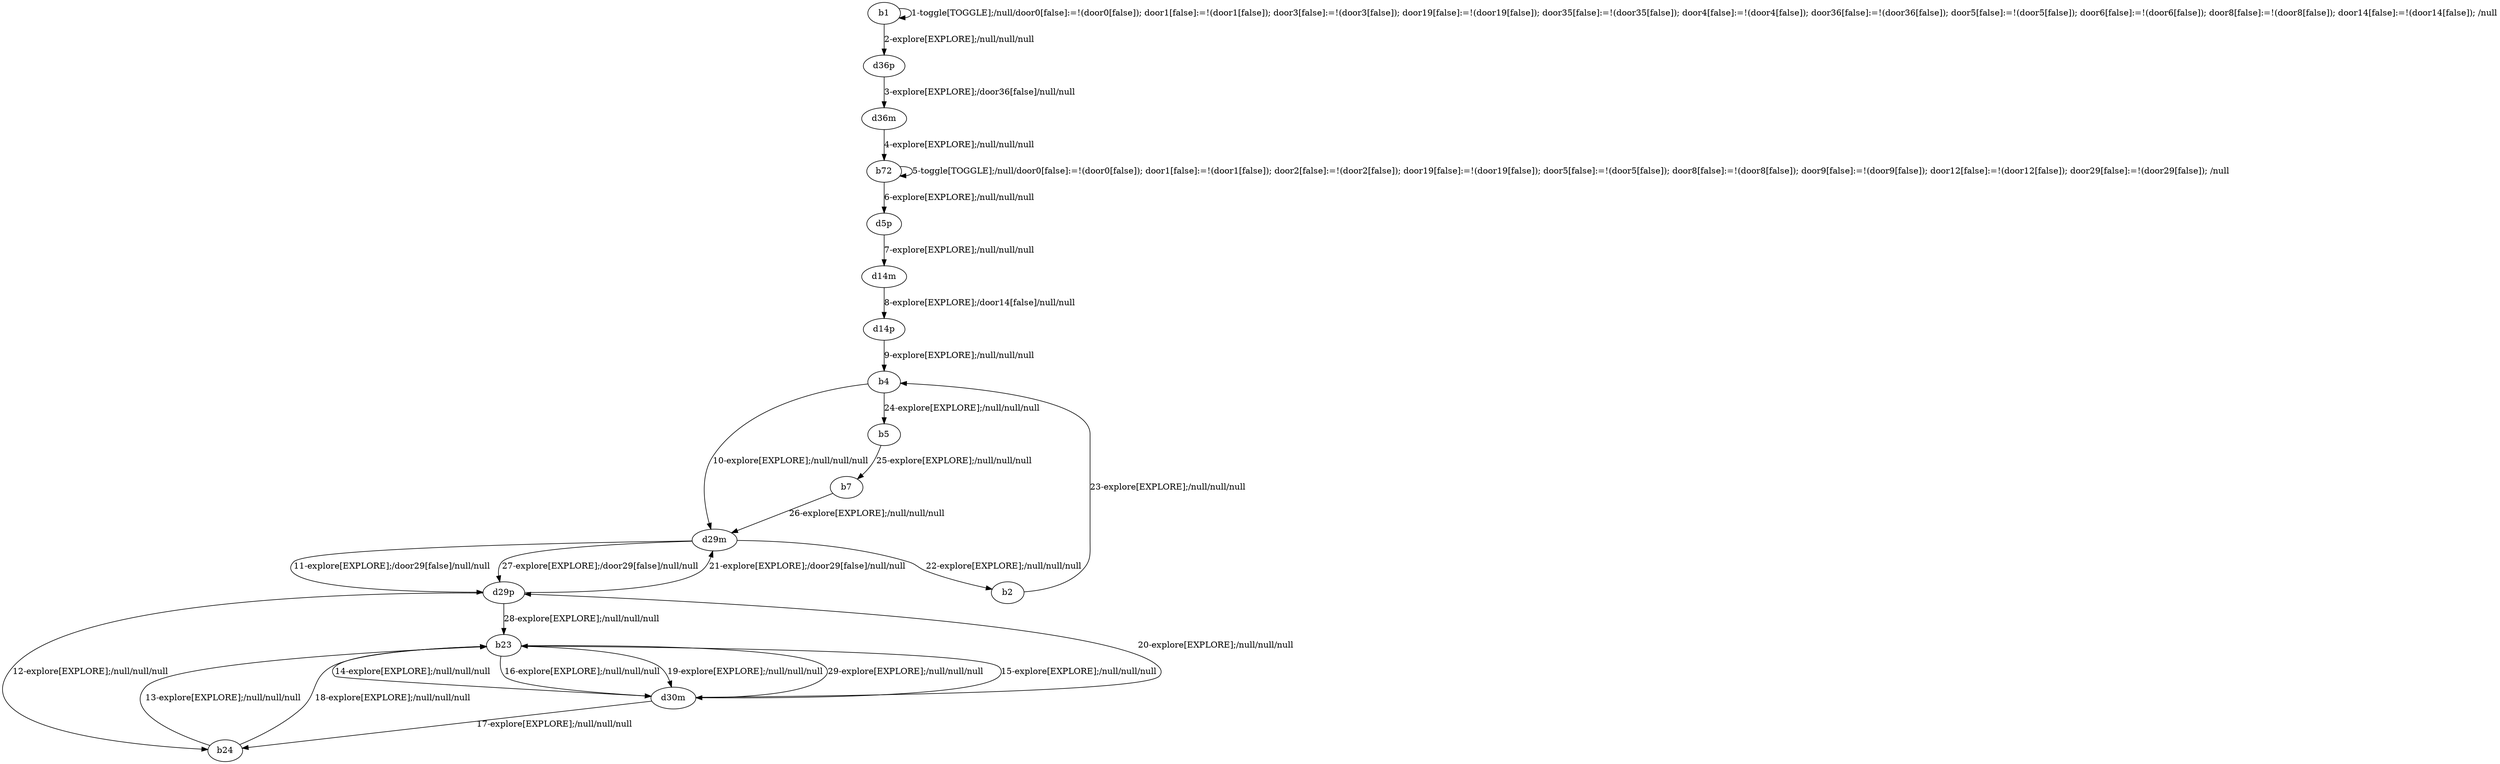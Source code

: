 # Total number of goals covered by this test: 1
# d30m --> d29p

digraph g {
"b1" -> "b1" [label = "1-toggle[TOGGLE];/null/door0[false]:=!(door0[false]); door1[false]:=!(door1[false]); door3[false]:=!(door3[false]); door19[false]:=!(door19[false]); door35[false]:=!(door35[false]); door4[false]:=!(door4[false]); door36[false]:=!(door36[false]); door5[false]:=!(door5[false]); door6[false]:=!(door6[false]); door8[false]:=!(door8[false]); door14[false]:=!(door14[false]); /null"];
"b1" -> "d36p" [label = "2-explore[EXPLORE];/null/null/null"];
"d36p" -> "d36m" [label = "3-explore[EXPLORE];/door36[false]/null/null"];
"d36m" -> "b72" [label = "4-explore[EXPLORE];/null/null/null"];
"b72" -> "b72" [label = "5-toggle[TOGGLE];/null/door0[false]:=!(door0[false]); door1[false]:=!(door1[false]); door2[false]:=!(door2[false]); door19[false]:=!(door19[false]); door5[false]:=!(door5[false]); door8[false]:=!(door8[false]); door9[false]:=!(door9[false]); door12[false]:=!(door12[false]); door29[false]:=!(door29[false]); /null"];
"b72" -> "d5p" [label = "6-explore[EXPLORE];/null/null/null"];
"d5p" -> "d14m" [label = "7-explore[EXPLORE];/null/null/null"];
"d14m" -> "d14p" [label = "8-explore[EXPLORE];/door14[false]/null/null"];
"d14p" -> "b4" [label = "9-explore[EXPLORE];/null/null/null"];
"b4" -> "d29m" [label = "10-explore[EXPLORE];/null/null/null"];
"d29m" -> "d29p" [label = "11-explore[EXPLORE];/door29[false]/null/null"];
"d29p" -> "b24" [label = "12-explore[EXPLORE];/null/null/null"];
"b24" -> "b23" [label = "13-explore[EXPLORE];/null/null/null"];
"b23" -> "d30m" [label = "14-explore[EXPLORE];/null/null/null"];
"d30m" -> "b23" [label = "15-explore[EXPLORE];/null/null/null"];
"b23" -> "d30m" [label = "16-explore[EXPLORE];/null/null/null"];
"d30m" -> "b24" [label = "17-explore[EXPLORE];/null/null/null"];
"b24" -> "b23" [label = "18-explore[EXPLORE];/null/null/null"];
"b23" -> "d30m" [label = "19-explore[EXPLORE];/null/null/null"];
"d30m" -> "d29p" [label = "20-explore[EXPLORE];/null/null/null"];
"d29p" -> "d29m" [label = "21-explore[EXPLORE];/door29[false]/null/null"];
"d29m" -> "b2" [label = "22-explore[EXPLORE];/null/null/null"];
"b2" -> "b4" [label = "23-explore[EXPLORE];/null/null/null"];
"b4" -> "b5" [label = "24-explore[EXPLORE];/null/null/null"];
"b5" -> "b7" [label = "25-explore[EXPLORE];/null/null/null"];
"b7" -> "d29m" [label = "26-explore[EXPLORE];/null/null/null"];
"d29m" -> "d29p" [label = "27-explore[EXPLORE];/door29[false]/null/null"];
"d29p" -> "b23" [label = "28-explore[EXPLORE];/null/null/null"];
"b23" -> "d30m" [label = "29-explore[EXPLORE];/null/null/null"];
}